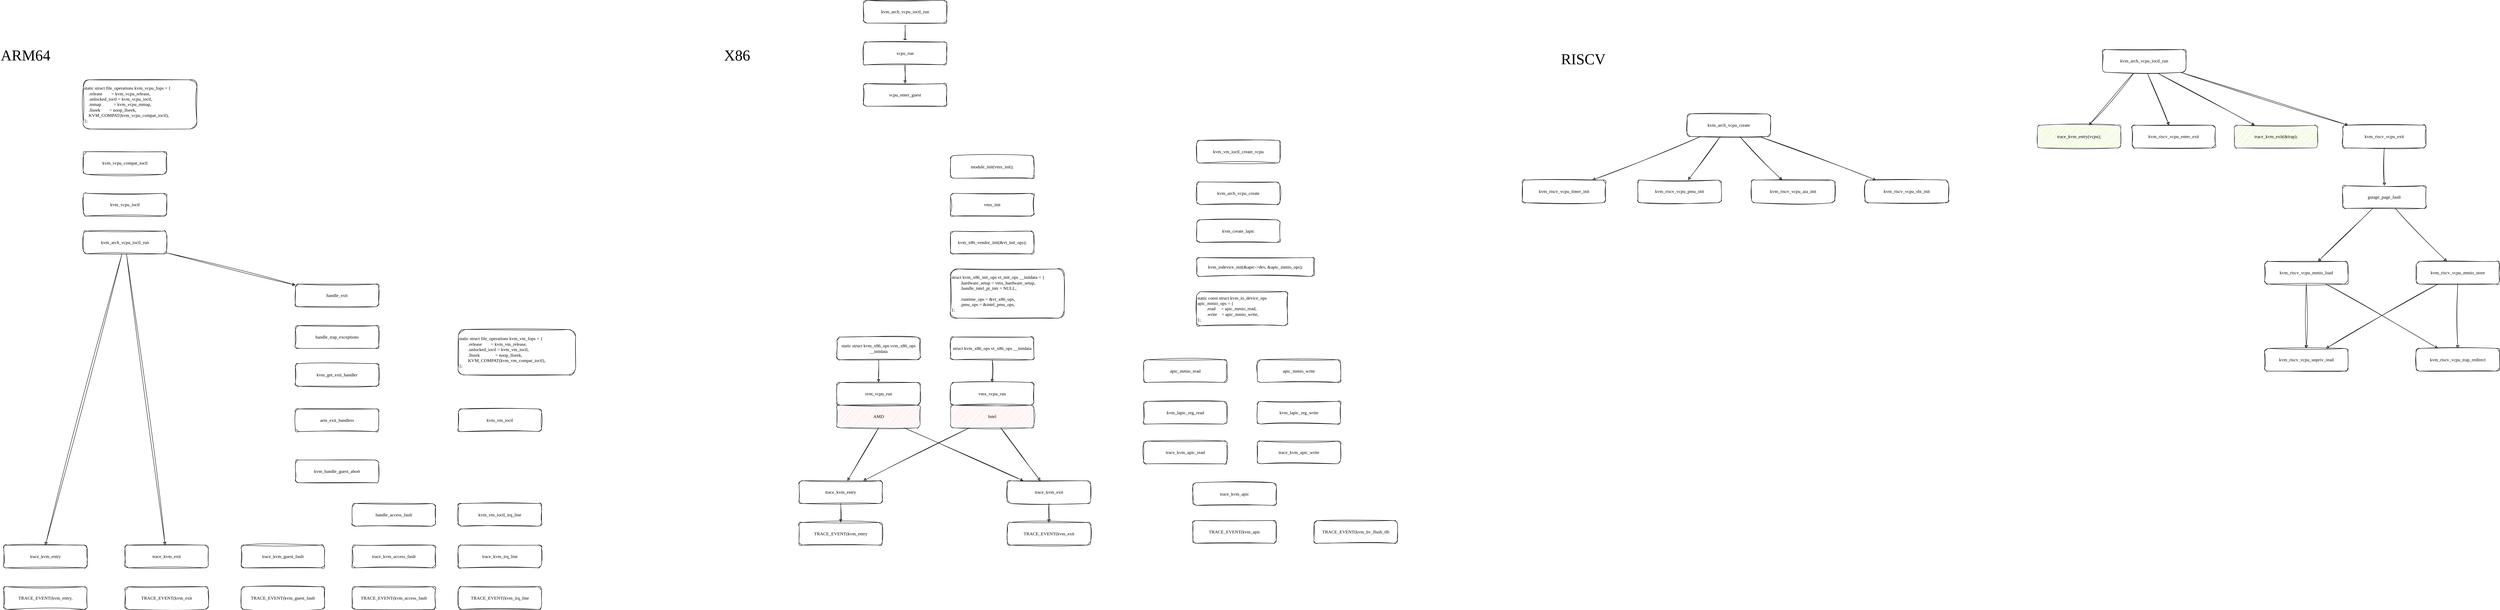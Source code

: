 <mxfile version="24.6.1" type="device">
  <diagram name="第 1 页" id="_nb8rTLpBzsylu5gbivW">
    <mxGraphModel dx="1384" dy="2230" grid="1" gridSize="10" guides="1" tooltips="1" connect="1" arrows="1" fold="1" page="1" pageScale="1" pageWidth="827" pageHeight="1169" math="0" shadow="0">
      <root>
        <mxCell id="0" />
        <mxCell id="1" parent="0" />
        <mxCell id="QqPokUQeXfg9BLI1vx3y-1" value="TRACE_EVENT(kvm_entry," style="rounded=1;whiteSpace=wrap;html=1;sketch=1;curveFitting=1;jiggle=2;fontFamily=Comic Sans MS;" parent="1" vertex="1">
          <mxGeometry x="220" y="1480" width="220" height="60" as="geometry" />
        </mxCell>
        <mxCell id="QqPokUQeXfg9BLI1vx3y-2" value="&lt;font style=&quot;font-size: 40px;&quot;&gt;ARM64&lt;/font&gt;" style="text;html=1;align=left;verticalAlign=middle;whiteSpace=wrap;rounded=0;sketch=1;curveFitting=1;jiggle=2;fontFamily=Comic Sans MS;" parent="1" vertex="1">
          <mxGeometry x="210" y="30" width="190" height="90" as="geometry" />
        </mxCell>
        <mxCell id="QqPokUQeXfg9BLI1vx3y-4" value="trace_kvm_entry" style="rounded=1;whiteSpace=wrap;html=1;sketch=1;curveFitting=1;jiggle=2;fontFamily=Comic Sans MS;" parent="1" vertex="1">
          <mxGeometry x="220" y="1370" width="220" height="60" as="geometry" />
        </mxCell>
        <mxCell id="QqPokUQeXfg9BLI1vx3y-5" value="kvm_arch_vcpu_ioctl_run" style="rounded=1;whiteSpace=wrap;html=1;sketch=1;curveFitting=1;jiggle=2;fontFamily=Comic Sans MS;" parent="1" vertex="1">
          <mxGeometry x="430" y="540" width="220" height="60" as="geometry" />
        </mxCell>
        <mxCell id="QqPokUQeXfg9BLI1vx3y-6" value="kvm_vcpu_ioctl" style="rounded=1;whiteSpace=wrap;html=1;sketch=1;curveFitting=1;jiggle=2;fontFamily=Comic Sans MS;" parent="1" vertex="1">
          <mxGeometry x="430" y="440" width="220" height="60" as="geometry" />
        </mxCell>
        <mxCell id="y0XvgrbyO9hSrtBjP3lF-1" value="TRACE_EVENT(kvm_exit" style="rounded=1;whiteSpace=wrap;html=1;sketch=1;curveFitting=1;jiggle=2;fontFamily=Comic Sans MS;" parent="1" vertex="1">
          <mxGeometry x="540" y="1480" width="220" height="60" as="geometry" />
        </mxCell>
        <mxCell id="y0XvgrbyO9hSrtBjP3lF-2" value="TRACE_EVENT(kvm_guest_fault" style="rounded=1;whiteSpace=wrap;html=1;sketch=1;curveFitting=1;jiggle=2;fontFamily=Comic Sans MS;" parent="1" vertex="1">
          <mxGeometry x="847" y="1480" width="220" height="60" as="geometry" />
        </mxCell>
        <mxCell id="y0XvgrbyO9hSrtBjP3lF-3" value="TRACE_EVENT(kvm_access_fault" style="rounded=1;whiteSpace=wrap;html=1;sketch=1;curveFitting=1;jiggle=2;fontFamily=Comic Sans MS;" parent="1" vertex="1">
          <mxGeometry x="1140" y="1480" width="220" height="60" as="geometry" />
        </mxCell>
        <mxCell id="wdHVBlx0DaaKpNPY-EDg-1" value="TRACE_EVENT(kvm_irq_line" style="rounded=1;whiteSpace=wrap;html=1;sketch=1;curveFitting=1;jiggle=2;fontFamily=Comic Sans MS;" parent="1" vertex="1">
          <mxGeometry x="1420" y="1480" width="220" height="60" as="geometry" />
        </mxCell>
        <mxCell id="wdHVBlx0DaaKpNPY-EDg-2" value="trace_kvm_exit" style="rounded=1;whiteSpace=wrap;html=1;sketch=1;curveFitting=1;jiggle=2;fontFamily=Comic Sans MS;" parent="1" vertex="1">
          <mxGeometry x="540" y="1370" width="220" height="60" as="geometry" />
        </mxCell>
        <mxCell id="SpZ-uB6TPzSpprwbzY7s-1" value="kvm_handle_guest_abort" style="rounded=1;whiteSpace=wrap;html=1;sketch=1;curveFitting=1;jiggle=2;fontFamily=Comic Sans MS;" vertex="1" parent="1">
          <mxGeometry x="990" y="1145" width="220" height="60" as="geometry" />
        </mxCell>
        <mxCell id="SpZ-uB6TPzSpprwbzY7s-2" value="arm_exit_handlers" style="rounded=1;whiteSpace=wrap;html=1;sketch=1;curveFitting=1;jiggle=2;fontFamily=Comic Sans MS;" vertex="1" parent="1">
          <mxGeometry x="990" y="1010" width="220" height="60" as="geometry" />
        </mxCell>
        <mxCell id="SpZ-uB6TPzSpprwbzY7s-3" value="trace_kvm_guest_fault" style="rounded=1;whiteSpace=wrap;html=1;sketch=1;curveFitting=1;jiggle=2;fontFamily=Comic Sans MS;" vertex="1" parent="1">
          <mxGeometry x="847" y="1370" width="220" height="60" as="geometry" />
        </mxCell>
        <mxCell id="SpZ-uB6TPzSpprwbzY7s-4" value="trace_kvm_access_fault" style="rounded=1;whiteSpace=wrap;html=1;sketch=1;curveFitting=1;jiggle=2;fontFamily=Comic Sans MS;" vertex="1" parent="1">
          <mxGeometry x="1140" y="1370" width="220" height="60" as="geometry" />
        </mxCell>
        <mxCell id="SpZ-uB6TPzSpprwbzY7s-6" value="handle_access_fault" style="rounded=1;whiteSpace=wrap;html=1;sketch=1;curveFitting=1;jiggle=2;fontFamily=Comic Sans MS;" vertex="1" parent="1">
          <mxGeometry x="1140" y="1260" width="220" height="60" as="geometry" />
        </mxCell>
        <mxCell id="SpZ-uB6TPzSpprwbzY7s-7" value="trace_kvm_irq_line" style="rounded=1;whiteSpace=wrap;html=1;sketch=1;curveFitting=1;jiggle=2;fontFamily=Comic Sans MS;" vertex="1" parent="1">
          <mxGeometry x="1420" y="1370" width="220" height="60" as="geometry" />
        </mxCell>
        <mxCell id="SpZ-uB6TPzSpprwbzY7s-8" value="kvm_vm_ioctl_irq_line" style="rounded=1;whiteSpace=wrap;html=1;sketch=1;curveFitting=1;jiggle=2;fontFamily=Comic Sans MS;" vertex="1" parent="1">
          <mxGeometry x="1420" y="1260" width="220" height="60" as="geometry" />
        </mxCell>
        <mxCell id="SpZ-uB6TPzSpprwbzY7s-9" value="kvm_vm_ioctl" style="rounded=1;whiteSpace=wrap;html=1;sketch=1;curveFitting=1;jiggle=2;fontFamily=Comic Sans MS;" vertex="1" parent="1">
          <mxGeometry x="1420" y="1010" width="220" height="60" as="geometry" />
        </mxCell>
        <mxCell id="SpZ-uB6TPzSpprwbzY7s-10" value="kvm_vcpu_compat_ioctl" style="rounded=1;whiteSpace=wrap;html=1;sketch=1;curveFitting=1;jiggle=2;fontFamily=Comic Sans MS;" vertex="1" parent="1">
          <mxGeometry x="430" y="330" width="220" height="60" as="geometry" />
        </mxCell>
        <mxCell id="SpZ-uB6TPzSpprwbzY7s-11" value="&lt;div&gt;static struct file_operations kvm_vm_fops = {&lt;/div&gt;&lt;div&gt;&lt;span style=&quot;white-space: normal;&quot;&gt;&lt;span style=&quot;white-space:pre&quot;&gt;&#x9;&lt;/span&gt;.release&amp;nbsp; &amp;nbsp; &amp;nbsp; &amp;nbsp; = kvm_vm_release,&lt;/span&gt;&lt;/div&gt;&lt;div&gt;&lt;span style=&quot;white-space: normal;&quot;&gt;&lt;span style=&quot;white-space:pre&quot;&gt;&#x9;&lt;/span&gt;.unlocked_ioctl = kvm_vm_ioctl,&lt;/span&gt;&lt;/div&gt;&lt;div&gt;&lt;span style=&quot;white-space: normal;&quot;&gt;&lt;span style=&quot;white-space:pre&quot;&gt;&#x9;&lt;/span&gt;.llseek&lt;span style=&quot;white-space:pre&quot;&gt;&#x9;&#x9;&lt;/span&gt;= noop_llseek,&lt;/span&gt;&lt;/div&gt;&lt;div&gt;&lt;span style=&quot;white-space: normal;&quot;&gt;&lt;span style=&quot;white-space:pre&quot;&gt;&#x9;&lt;/span&gt;KVM_COMPAT(kvm_vm_compat_ioctl),&lt;/span&gt;&lt;/div&gt;&lt;div&gt;};&lt;/div&gt;" style="rounded=1;whiteSpace=wrap;html=1;sketch=1;curveFitting=1;jiggle=2;fontFamily=Comic Sans MS;align=left;" vertex="1" parent="1">
          <mxGeometry x="1420" y="800" width="310" height="120" as="geometry" />
        </mxCell>
        <mxCell id="SpZ-uB6TPzSpprwbzY7s-13" value="static struct file_operations kvm_vcpu_fops = {&#xa;&amp;nbsp;&amp;nbsp;&amp;nbsp;&amp;nbsp;.release&amp;nbsp; &amp;nbsp; &amp;nbsp; &amp;nbsp; = kvm_vcpu_release,&#xa;&amp;nbsp;&amp;nbsp;&amp;nbsp;&amp;nbsp;.unlocked_ioctl = kvm_vcpu_ioctl,&#xa;&amp;nbsp;&amp;nbsp;&amp;nbsp;&amp;nbsp;.mmap&amp;nbsp; &amp;nbsp; &amp;nbsp; &amp;nbsp; &amp;nbsp; &amp;nbsp;= kvm_vcpu_mmap,&#xa;&amp;nbsp;&amp;nbsp;&amp;nbsp;&amp;nbsp;.llseek&amp;nbsp;&amp;nbsp;&amp;nbsp;&amp;nbsp;&amp;nbsp;&amp;nbsp;&amp;nbsp;&amp;nbsp;= noop_llseek,&#xa;&amp;nbsp;&amp;nbsp;&amp;nbsp;&amp;nbsp;KVM_COMPAT(kvm_vcpu_compat_ioctl),&#xa;};" style="rounded=1;whiteSpace=wrap;html=1;sketch=1;curveFitting=1;jiggle=2;fontFamily=Comic Sans MS;align=left;" vertex="1" parent="1">
          <mxGeometry x="430" y="140" width="300" height="130" as="geometry" />
        </mxCell>
        <mxCell id="SpZ-uB6TPzSpprwbzY7s-14" value="kvm_get_exit_handler" style="rounded=1;whiteSpace=wrap;html=1;sketch=1;curveFitting=1;jiggle=2;fontFamily=Comic Sans MS;" vertex="1" parent="1">
          <mxGeometry x="990" y="890" width="220" height="60" as="geometry" />
        </mxCell>
        <mxCell id="SpZ-uB6TPzSpprwbzY7s-15" value="handle_trap_exceptions" style="rounded=1;whiteSpace=wrap;html=1;sketch=1;curveFitting=1;jiggle=2;fontFamily=Comic Sans MS;" vertex="1" parent="1">
          <mxGeometry x="990" y="790" width="220" height="60" as="geometry" />
        </mxCell>
        <mxCell id="SpZ-uB6TPzSpprwbzY7s-16" value="handle_exit" style="rounded=1;whiteSpace=wrap;html=1;sketch=1;curveFitting=1;jiggle=2;fontFamily=Comic Sans MS;" vertex="1" parent="1">
          <mxGeometry x="990" y="680" width="220" height="60" as="geometry" />
        </mxCell>
        <mxCell id="SpZ-uB6TPzSpprwbzY7s-18" value="&lt;span style=&quot;font-size: 40px;&quot;&gt;X86&lt;/span&gt;" style="text;html=1;align=left;verticalAlign=middle;whiteSpace=wrap;rounded=0;sketch=1;curveFitting=1;jiggle=2;fontFamily=Comic Sans MS;" vertex="1" parent="1">
          <mxGeometry x="2120" y="30" width="190" height="90" as="geometry" />
        </mxCell>
        <mxCell id="SpZ-uB6TPzSpprwbzY7s-20" value="TRACE_EVENT(kvm_exit" style="rounded=1;whiteSpace=wrap;html=1;sketch=1;curveFitting=1;jiggle=2;fontFamily=Comic Sans MS;" vertex="1" parent="1">
          <mxGeometry x="2870" y="1310" width="220" height="60" as="geometry" />
        </mxCell>
        <mxCell id="SpZ-uB6TPzSpprwbzY7s-21" value="TRACE_EVENT(kvm_entry" style="rounded=1;whiteSpace=wrap;html=1;sketch=1;curveFitting=1;jiggle=2;fontFamily=Comic Sans MS;" vertex="1" parent="1">
          <mxGeometry x="2320" y="1310" width="220" height="60" as="geometry" />
        </mxCell>
        <mxCell id="SpZ-uB6TPzSpprwbzY7s-22" value="trace_kvm_entry" style="rounded=1;whiteSpace=wrap;html=1;sketch=1;curveFitting=1;jiggle=2;fontFamily=Comic Sans MS;" vertex="1" parent="1">
          <mxGeometry x="2320" y="1200" width="220" height="60" as="geometry" />
        </mxCell>
        <mxCell id="SpZ-uB6TPzSpprwbzY7s-23" value="vmx_vcpu_run" style="rounded=1;whiteSpace=wrap;html=1;sketch=1;curveFitting=1;jiggle=2;fontFamily=Comic Sans MS;" vertex="1" parent="1">
          <mxGeometry x="2720" y="940" width="220" height="60" as="geometry" />
        </mxCell>
        <mxCell id="SpZ-uB6TPzSpprwbzY7s-24" value="svm_vcpu_run" style="rounded=1;whiteSpace=wrap;html=1;sketch=1;curveFitting=1;jiggle=2;fontFamily=Comic Sans MS;" vertex="1" parent="1">
          <mxGeometry x="2420" y="940" width="220" height="60" as="geometry" />
        </mxCell>
        <mxCell id="SpZ-uB6TPzSpprwbzY7s-25" value="struct kvm_x86_ops vt_x86_ops __initdata" style="rounded=1;whiteSpace=wrap;html=1;sketch=1;curveFitting=1;jiggle=2;fontFamily=Comic Sans MS;" vertex="1" parent="1">
          <mxGeometry x="2720" y="820" width="220" height="60" as="geometry" />
        </mxCell>
        <mxCell id="SpZ-uB6TPzSpprwbzY7s-26" value="static struct kvm_x86_ops svm_x86_ops __initdata" style="rounded=1;whiteSpace=wrap;html=1;sketch=1;curveFitting=1;jiggle=2;fontFamily=Comic Sans MS;" vertex="1" parent="1">
          <mxGeometry x="2420" y="820" width="220" height="60" as="geometry" />
        </mxCell>
        <mxCell id="SpZ-uB6TPzSpprwbzY7s-31" style="rounded=0;orthogonalLoop=1;jettySize=auto;html=1;sketch=1;curveFitting=1;jiggle=2;" edge="1" parent="1" source="SpZ-uB6TPzSpprwbzY7s-27" target="SpZ-uB6TPzSpprwbzY7s-29">
          <mxGeometry relative="1" as="geometry" />
        </mxCell>
        <mxCell id="SpZ-uB6TPzSpprwbzY7s-27" value="AMD" style="rounded=1;whiteSpace=wrap;html=1;sketch=1;curveFitting=1;jiggle=2;fontFamily=Comic Sans MS;fillColor=#ffcccc;strokeColor=#36393d;" vertex="1" parent="1">
          <mxGeometry x="2420" y="1000" width="220" height="60" as="geometry" />
        </mxCell>
        <mxCell id="SpZ-uB6TPzSpprwbzY7s-28" value="Intel" style="rounded=1;whiteSpace=wrap;html=1;sketch=1;curveFitting=1;jiggle=2;fontFamily=Comic Sans MS;fillColor=#ffcccc;strokeColor=#36393d;" vertex="1" parent="1">
          <mxGeometry x="2720" y="1000" width="220" height="60" as="geometry" />
        </mxCell>
        <mxCell id="SpZ-uB6TPzSpprwbzY7s-29" value="trace_kvm_exit" style="rounded=1;whiteSpace=wrap;html=1;sketch=1;curveFitting=1;jiggle=2;fontFamily=Comic Sans MS;" vertex="1" parent="1">
          <mxGeometry x="2870" y="1200" width="220" height="60" as="geometry" />
        </mxCell>
        <mxCell id="SpZ-uB6TPzSpprwbzY7s-32" style="rounded=0;orthogonalLoop=1;jettySize=auto;html=1;exitX=0.5;exitY=1;exitDx=0;exitDy=0;sketch=1;curveFitting=1;jiggle=2;" edge="1" parent="1" source="SpZ-uB6TPzSpprwbzY7s-27" target="SpZ-uB6TPzSpprwbzY7s-22">
          <mxGeometry relative="1" as="geometry">
            <mxPoint x="2608" y="1070" as="sourcePoint" />
            <mxPoint x="2923" y="1210" as="targetPoint" />
          </mxGeometry>
        </mxCell>
        <mxCell id="SpZ-uB6TPzSpprwbzY7s-33" style="rounded=0;orthogonalLoop=1;jettySize=auto;html=1;sketch=1;curveFitting=1;jiggle=2;" edge="1" parent="1" source="SpZ-uB6TPzSpprwbzY7s-28" target="SpZ-uB6TPzSpprwbzY7s-22">
          <mxGeometry relative="1" as="geometry">
            <mxPoint x="2540" y="1070" as="sourcePoint" />
            <mxPoint x="2458" y="1210" as="targetPoint" />
          </mxGeometry>
        </mxCell>
        <mxCell id="SpZ-uB6TPzSpprwbzY7s-34" style="rounded=0;orthogonalLoop=1;jettySize=auto;html=1;sketch=1;curveFitting=1;jiggle=2;" edge="1" parent="1" source="SpZ-uB6TPzSpprwbzY7s-28" target="SpZ-uB6TPzSpprwbzY7s-29">
          <mxGeometry relative="1" as="geometry">
            <mxPoint x="2780" y="1070" as="sourcePoint" />
            <mxPoint x="2500" y="1210" as="targetPoint" />
          </mxGeometry>
        </mxCell>
        <mxCell id="SpZ-uB6TPzSpprwbzY7s-35" style="rounded=0;orthogonalLoop=1;jettySize=auto;html=1;sketch=1;curveFitting=1;jiggle=2;" edge="1" parent="1" source="SpZ-uB6TPzSpprwbzY7s-22" target="SpZ-uB6TPzSpprwbzY7s-21">
          <mxGeometry relative="1" as="geometry">
            <mxPoint x="2870" y="1230" as="sourcePoint" />
            <mxPoint x="2590" y="1370" as="targetPoint" />
          </mxGeometry>
        </mxCell>
        <mxCell id="SpZ-uB6TPzSpprwbzY7s-36" style="rounded=0;orthogonalLoop=1;jettySize=auto;html=1;sketch=1;curveFitting=1;jiggle=2;" edge="1" parent="1" source="SpZ-uB6TPzSpprwbzY7s-29" target="SpZ-uB6TPzSpprwbzY7s-20">
          <mxGeometry relative="1" as="geometry">
            <mxPoint x="2440" y="1270" as="sourcePoint" />
            <mxPoint x="2440" y="1320" as="targetPoint" />
          </mxGeometry>
        </mxCell>
        <mxCell id="SpZ-uB6TPzSpprwbzY7s-37" style="rounded=0;orthogonalLoop=1;jettySize=auto;html=1;sketch=1;curveFitting=1;jiggle=2;" edge="1" parent="1" source="SpZ-uB6TPzSpprwbzY7s-25" target="SpZ-uB6TPzSpprwbzY7s-23">
          <mxGeometry relative="1" as="geometry">
            <mxPoint x="2990" y="1270" as="sourcePoint" />
            <mxPoint x="2990" y="1320" as="targetPoint" />
          </mxGeometry>
        </mxCell>
        <mxCell id="SpZ-uB6TPzSpprwbzY7s-38" style="rounded=0;orthogonalLoop=1;jettySize=auto;html=1;sketch=1;curveFitting=1;jiggle=2;" edge="1" parent="1" source="SpZ-uB6TPzSpprwbzY7s-26" target="SpZ-uB6TPzSpprwbzY7s-24">
          <mxGeometry relative="1" as="geometry">
            <mxPoint x="2840" y="890" as="sourcePoint" />
            <mxPoint x="2840" y="950" as="targetPoint" />
          </mxGeometry>
        </mxCell>
        <mxCell id="SpZ-uB6TPzSpprwbzY7s-39" style="rounded=0;orthogonalLoop=1;jettySize=auto;html=1;entryX=0.5;entryY=0;entryDx=0;entryDy=0;sketch=1;curveFitting=1;jiggle=2;" edge="1" parent="1" source="QqPokUQeXfg9BLI1vx3y-5" target="QqPokUQeXfg9BLI1vx3y-4">
          <mxGeometry relative="1" as="geometry">
            <mxPoint x="554" y="920" as="sourcePoint" />
            <mxPoint x="274" y="1060" as="targetPoint" />
          </mxGeometry>
        </mxCell>
        <mxCell id="SpZ-uB6TPzSpprwbzY7s-40" style="rounded=0;orthogonalLoop=1;jettySize=auto;html=1;sketch=1;curveFitting=1;jiggle=2;" edge="1" parent="1" source="QqPokUQeXfg9BLI1vx3y-5" target="wdHVBlx0DaaKpNPY-EDg-2">
          <mxGeometry relative="1" as="geometry">
            <mxPoint x="542" y="610" as="sourcePoint" />
            <mxPoint x="340" y="1380" as="targetPoint" />
          </mxGeometry>
        </mxCell>
        <mxCell id="SpZ-uB6TPzSpprwbzY7s-41" style="rounded=0;orthogonalLoop=1;jettySize=auto;html=1;sketch=1;curveFitting=1;jiggle=2;" edge="1" parent="1" source="QqPokUQeXfg9BLI1vx3y-5" target="SpZ-uB6TPzSpprwbzY7s-16">
          <mxGeometry relative="1" as="geometry">
            <mxPoint x="554" y="610" as="sourcePoint" />
            <mxPoint x="656" y="1380" as="targetPoint" />
          </mxGeometry>
        </mxCell>
        <mxCell id="SpZ-uB6TPzSpprwbzY7s-42" value="&lt;div&gt;struct kvm_x86_init_ops vt_init_ops __initdata = {&lt;/div&gt;&lt;div&gt;&lt;span style=&quot;white-space: normal;&quot;&gt;&lt;span style=&quot;white-space:pre&quot;&gt;&#x9;&lt;/span&gt;.hardware_setup = vmx_hardware_setup,&lt;/span&gt;&lt;/div&gt;&lt;div&gt;&lt;span style=&quot;white-space: normal;&quot;&gt;&lt;span style=&quot;white-space:pre&quot;&gt;&#x9;&lt;/span&gt;.handle_intel_pt_intr = NULL,&lt;/span&gt;&lt;/div&gt;&lt;div&gt;&lt;br&gt;&lt;/div&gt;&lt;div&gt;&lt;span style=&quot;white-space: normal;&quot;&gt;&lt;span style=&quot;white-space:pre&quot;&gt;&#x9;&lt;/span&gt;.runtime_ops = &amp;amp;vt_x86_ops,&lt;/span&gt;&lt;/div&gt;&lt;div&gt;&lt;span style=&quot;white-space: normal;&quot;&gt;&lt;span style=&quot;white-space:pre&quot;&gt;&#x9;&lt;/span&gt;.pmu_ops = &amp;amp;intel_pmu_ops,&lt;/span&gt;&lt;/div&gt;&lt;div&gt;};&lt;/div&gt;" style="rounded=1;whiteSpace=wrap;html=1;sketch=1;curveFitting=1;jiggle=2;fontFamily=Comic Sans MS;align=left;" vertex="1" parent="1">
          <mxGeometry x="2720" y="640" width="300" height="130" as="geometry" />
        </mxCell>
        <mxCell id="SpZ-uB6TPzSpprwbzY7s-43" value="vmx_init" style="rounded=1;whiteSpace=wrap;html=1;sketch=1;curveFitting=1;jiggle=2;fontFamily=Comic Sans MS;" vertex="1" parent="1">
          <mxGeometry x="2720" y="440" width="220" height="60" as="geometry" />
        </mxCell>
        <mxCell id="SpZ-uB6TPzSpprwbzY7s-44" value="module_init(vmx_init);" style="rounded=1;whiteSpace=wrap;html=1;sketch=1;curveFitting=1;jiggle=2;fontFamily=Comic Sans MS;" vertex="1" parent="1">
          <mxGeometry x="2720" y="340" width="220" height="60" as="geometry" />
        </mxCell>
        <mxCell id="SpZ-uB6TPzSpprwbzY7s-45" value="kvm_x86_vendor_init(&amp;amp;vt_init_ops);" style="rounded=1;whiteSpace=wrap;html=1;sketch=1;curveFitting=1;jiggle=2;fontFamily=Comic Sans MS;" vertex="1" parent="1">
          <mxGeometry x="2720" y="540" width="220" height="60" as="geometry" />
        </mxCell>
        <mxCell id="SpZ-uB6TPzSpprwbzY7s-49" style="edgeStyle=orthogonalEdgeStyle;rounded=0;orthogonalLoop=1;jettySize=auto;html=1;sketch=1;curveFitting=1;jiggle=2;" edge="1" parent="1" source="SpZ-uB6TPzSpprwbzY7s-46" target="SpZ-uB6TPzSpprwbzY7s-47">
          <mxGeometry relative="1" as="geometry" />
        </mxCell>
        <mxCell id="SpZ-uB6TPzSpprwbzY7s-46" value="kvm_arch_vcpu_ioctl_run" style="rounded=1;whiteSpace=wrap;html=1;sketch=1;curveFitting=1;jiggle=2;fontFamily=Comic Sans MS;" vertex="1" parent="1">
          <mxGeometry x="2490" y="-70" width="220" height="60" as="geometry" />
        </mxCell>
        <mxCell id="SpZ-uB6TPzSpprwbzY7s-50" style="edgeStyle=orthogonalEdgeStyle;rounded=0;orthogonalLoop=1;jettySize=auto;html=1;sketch=1;curveFitting=1;jiggle=2;" edge="1" parent="1" source="SpZ-uB6TPzSpprwbzY7s-47" target="SpZ-uB6TPzSpprwbzY7s-48">
          <mxGeometry relative="1" as="geometry" />
        </mxCell>
        <mxCell id="SpZ-uB6TPzSpprwbzY7s-47" value="vcpu_run" style="rounded=1;whiteSpace=wrap;html=1;sketch=1;curveFitting=1;jiggle=2;fontFamily=Comic Sans MS;" vertex="1" parent="1">
          <mxGeometry x="2490" y="40" width="220" height="60" as="geometry" />
        </mxCell>
        <mxCell id="SpZ-uB6TPzSpprwbzY7s-48" value="vcpu_enter_guest" style="rounded=1;whiteSpace=wrap;html=1;sketch=1;curveFitting=1;jiggle=2;fontFamily=Comic Sans MS;" vertex="1" parent="1">
          <mxGeometry x="2490" y="150" width="220" height="60" as="geometry" />
        </mxCell>
        <mxCell id="SpZ-uB6TPzSpprwbzY7s-51" value="TRACE_EVENT(kvm_apic" style="rounded=1;whiteSpace=wrap;html=1;sketch=1;curveFitting=1;jiggle=2;fontFamily=Comic Sans MS;" vertex="1" parent="1">
          <mxGeometry x="3360" y="1305" width="220" height="60" as="geometry" />
        </mxCell>
        <mxCell id="SpZ-uB6TPzSpprwbzY7s-52" value="TRACE_EVENT(kvm_hv_flush_tlb" style="rounded=1;whiteSpace=wrap;html=1;sketch=1;curveFitting=1;jiggle=2;fontFamily=Comic Sans MS;" vertex="1" parent="1">
          <mxGeometry x="3680" y="1305" width="220" height="60" as="geometry" />
        </mxCell>
        <mxCell id="SpZ-uB6TPzSpprwbzY7s-53" value="trace_kvm_apic" style="rounded=1;whiteSpace=wrap;html=1;sketch=1;curveFitting=1;jiggle=2;fontFamily=Comic Sans MS;" vertex="1" parent="1">
          <mxGeometry x="3360" y="1205" width="220" height="60" as="geometry" />
        </mxCell>
        <mxCell id="SpZ-uB6TPzSpprwbzY7s-54" value="trace_kvm_apic_read" style="rounded=1;whiteSpace=wrap;html=1;sketch=1;curveFitting=1;jiggle=2;fontFamily=Comic Sans MS;" vertex="1" parent="1">
          <mxGeometry x="3230" y="1095" width="220" height="60" as="geometry" />
        </mxCell>
        <mxCell id="SpZ-uB6TPzSpprwbzY7s-55" value="trace_kvm_apic_write" style="rounded=1;whiteSpace=wrap;html=1;sketch=1;curveFitting=1;jiggle=2;fontFamily=Comic Sans MS;" vertex="1" parent="1">
          <mxGeometry x="3530" y="1095" width="220" height="60" as="geometry" />
        </mxCell>
        <mxCell id="SpZ-uB6TPzSpprwbzY7s-56" value="kvm_lapic_reg_read" style="rounded=1;whiteSpace=wrap;html=1;sketch=1;curveFitting=1;jiggle=2;fontFamily=Comic Sans MS;" vertex="1" parent="1">
          <mxGeometry x="3230" y="990" width="220" height="60" as="geometry" />
        </mxCell>
        <mxCell id="SpZ-uB6TPzSpprwbzY7s-57" value="kvm_lapic_reg_write" style="rounded=1;whiteSpace=wrap;html=1;sketch=1;curveFitting=1;jiggle=2;fontFamily=Comic Sans MS;" vertex="1" parent="1">
          <mxGeometry x="3530" y="990" width="220" height="60" as="geometry" />
        </mxCell>
        <mxCell id="SpZ-uB6TPzSpprwbzY7s-58" value="apic_mmio_read" style="rounded=1;whiteSpace=wrap;html=1;sketch=1;curveFitting=1;jiggle=2;fontFamily=Comic Sans MS;" vertex="1" parent="1">
          <mxGeometry x="3230" y="880" width="220" height="60" as="geometry" />
        </mxCell>
        <mxCell id="SpZ-uB6TPzSpprwbzY7s-59" value="&lt;div&gt;static const struct kvm_io_device_ops apic_mmio_ops = {&lt;/div&gt;&lt;div&gt;&lt;span style=&quot;white-space: normal;&quot;&gt;&lt;span style=&quot;white-space:pre&quot;&gt;&#x9;&lt;/span&gt;.read&amp;nbsp; &amp;nbsp; &amp;nbsp;= apic_mmio_read,&lt;/span&gt;&lt;/div&gt;&lt;div&gt;&lt;span style=&quot;white-space: normal;&quot;&gt;&lt;span style=&quot;white-space:pre&quot;&gt;&#x9;&lt;/span&gt;.write&amp;nbsp; &amp;nbsp; = apic_mmio_write,&lt;/span&gt;&lt;/div&gt;&lt;div&gt;};&lt;/div&gt;" style="rounded=1;whiteSpace=wrap;html=1;sketch=1;curveFitting=1;jiggle=2;fontFamily=Comic Sans MS;align=left;arcSize=10;" vertex="1" parent="1">
          <mxGeometry x="3370" y="700" width="240" height="90" as="geometry" />
        </mxCell>
        <mxCell id="SpZ-uB6TPzSpprwbzY7s-60" value="&lt;span style=&quot;text-align: left;&quot;&gt;apic_mmio_write&lt;/span&gt;" style="rounded=1;whiteSpace=wrap;html=1;sketch=1;curveFitting=1;jiggle=2;fontFamily=Comic Sans MS;" vertex="1" parent="1">
          <mxGeometry x="3530" y="880" width="220" height="60" as="geometry" />
        </mxCell>
        <mxCell id="SpZ-uB6TPzSpprwbzY7s-62" value="kvm_create_lapic" style="rounded=1;whiteSpace=wrap;html=1;sketch=1;curveFitting=1;jiggle=2;fontFamily=Comic Sans MS;" vertex="1" parent="1">
          <mxGeometry x="3370" y="510" width="220" height="60" as="geometry" />
        </mxCell>
        <mxCell id="SpZ-uB6TPzSpprwbzY7s-63" value="&lt;div&gt;&lt;span style=&quot;white-space: normal;&quot;&gt;kvm_iodevice_init(&amp;amp;apic-&amp;gt;dev, &amp;amp;apic_mmio_ops);&lt;/span&gt;&lt;/div&gt;" style="rounded=1;whiteSpace=wrap;html=1;sketch=1;curveFitting=1;jiggle=2;fontFamily=Comic Sans MS;" vertex="1" parent="1">
          <mxGeometry x="3370" y="610" width="310" height="50" as="geometry" />
        </mxCell>
        <mxCell id="SpZ-uB6TPzSpprwbzY7s-64" value="kvm_arch_vcpu_create" style="rounded=1;whiteSpace=wrap;html=1;sketch=1;curveFitting=1;jiggle=2;fontFamily=Comic Sans MS;" vertex="1" parent="1">
          <mxGeometry x="3370" y="410" width="220" height="60" as="geometry" />
        </mxCell>
        <mxCell id="SpZ-uB6TPzSpprwbzY7s-65" value="kvm_vm_ioctl_create_vcpu" style="rounded=1;whiteSpace=wrap;html=1;sketch=1;curveFitting=1;jiggle=2;fontFamily=Comic Sans MS;" vertex="1" parent="1">
          <mxGeometry x="3370" y="300" width="220" height="60" as="geometry" />
        </mxCell>
        <mxCell id="SpZ-uB6TPzSpprwbzY7s-66" value="&lt;span style=&quot;font-size: 40px;&quot;&gt;RISCV&lt;/span&gt;" style="text;html=1;align=left;verticalAlign=middle;whiteSpace=wrap;rounded=0;sketch=1;curveFitting=1;jiggle=2;fontFamily=Comic Sans MS;" vertex="1" parent="1">
          <mxGeometry x="4330" y="40" width="190" height="90" as="geometry" />
        </mxCell>
        <mxCell id="SpZ-uB6TPzSpprwbzY7s-67" value="kvm_arch_vcpu_create" style="rounded=1;whiteSpace=wrap;html=1;sketch=1;curveFitting=1;jiggle=2;fontFamily=Comic Sans MS;" vertex="1" parent="1">
          <mxGeometry x="4665" y="230" width="220" height="60" as="geometry" />
        </mxCell>
        <mxCell id="SpZ-uB6TPzSpprwbzY7s-68" value="kvm_riscv_vcpu_timer_init" style="rounded=1;whiteSpace=wrap;html=1;sketch=1;curveFitting=1;jiggle=2;fontFamily=Comic Sans MS;" vertex="1" parent="1">
          <mxGeometry x="4230" y="405" width="220" height="60" as="geometry" />
        </mxCell>
        <mxCell id="SpZ-uB6TPzSpprwbzY7s-69" value="kvm_riscv_vcpu_pmu_init" style="rounded=1;whiteSpace=wrap;html=1;sketch=1;curveFitting=1;jiggle=2;fontFamily=Comic Sans MS;" vertex="1" parent="1">
          <mxGeometry x="4535" y="405" width="220" height="60" as="geometry" />
        </mxCell>
        <mxCell id="SpZ-uB6TPzSpprwbzY7s-70" value="kvm_riscv_vcpu_aia_init" style="rounded=1;whiteSpace=wrap;html=1;sketch=1;curveFitting=1;jiggle=2;fontFamily=Comic Sans MS;" vertex="1" parent="1">
          <mxGeometry x="4835" y="405" width="220" height="60" as="geometry" />
        </mxCell>
        <mxCell id="SpZ-uB6TPzSpprwbzY7s-71" value="kvm_riscv_vcpu_sbi_init" style="rounded=1;whiteSpace=wrap;html=1;sketch=1;curveFitting=1;jiggle=2;fontFamily=Comic Sans MS;" vertex="1" parent="1">
          <mxGeometry x="5135" y="405" width="220" height="60" as="geometry" />
        </mxCell>
        <mxCell id="SpZ-uB6TPzSpprwbzY7s-79" style="rounded=0;orthogonalLoop=1;jettySize=auto;html=1;sketch=1;curveFitting=1;jiggle=2;" edge="1" parent="1" source="SpZ-uB6TPzSpprwbzY7s-72" target="SpZ-uB6TPzSpprwbzY7s-74">
          <mxGeometry relative="1" as="geometry" />
        </mxCell>
        <mxCell id="SpZ-uB6TPzSpprwbzY7s-72" value="kvm_arch_vcpu_ioctl_run" style="rounded=1;whiteSpace=wrap;html=1;sketch=1;curveFitting=1;jiggle=2;fontFamily=Comic Sans MS;" vertex="1" parent="1">
          <mxGeometry x="5762" y="60" width="220" height="60" as="geometry" />
        </mxCell>
        <mxCell id="SpZ-uB6TPzSpprwbzY7s-73" value="kvm_riscv_vcpu_enter_exit" style="rounded=1;whiteSpace=wrap;html=1;sketch=1;curveFitting=1;jiggle=2;fontFamily=Comic Sans MS;" vertex="1" parent="1">
          <mxGeometry x="5840" y="260" width="220" height="60" as="geometry" />
        </mxCell>
        <mxCell id="SpZ-uB6TPzSpprwbzY7s-74" value="trace_kvm_entry(vcpu);" style="rounded=1;whiteSpace=wrap;html=1;sketch=1;curveFitting=1;jiggle=2;fontFamily=Comic Sans MS;fillColor=#cdeb8b;strokeColor=#36393d;" vertex="1" parent="1">
          <mxGeometry x="5590" y="260" width="220" height="60" as="geometry" />
        </mxCell>
        <mxCell id="SpZ-uB6TPzSpprwbzY7s-75" value="trace_kvm_exit(&amp;amp;trap);" style="rounded=1;whiteSpace=wrap;html=1;sketch=1;curveFitting=1;jiggle=2;fontFamily=Comic Sans MS;fillColor=#cdeb8b;strokeColor=#36393d;" vertex="1" parent="1">
          <mxGeometry x="6110" y="260" width="220" height="60" as="geometry" />
        </mxCell>
        <mxCell id="SpZ-uB6TPzSpprwbzY7s-88" style="edgeStyle=orthogonalEdgeStyle;rounded=0;orthogonalLoop=1;jettySize=auto;html=1;sketch=1;curveFitting=1;jiggle=2;" edge="1" parent="1" source="SpZ-uB6TPzSpprwbzY7s-77" target="SpZ-uB6TPzSpprwbzY7s-87">
          <mxGeometry relative="1" as="geometry" />
        </mxCell>
        <mxCell id="SpZ-uB6TPzSpprwbzY7s-77" value="kvm_riscv_vcpu_exit" style="rounded=1;whiteSpace=wrap;html=1;sketch=1;curveFitting=1;jiggle=2;fontFamily=Comic Sans MS;" vertex="1" parent="1">
          <mxGeometry x="6396" y="260" width="220" height="60" as="geometry" />
        </mxCell>
        <mxCell id="SpZ-uB6TPzSpprwbzY7s-80" style="rounded=0;orthogonalLoop=1;jettySize=auto;html=1;sketch=1;curveFitting=1;jiggle=2;exitX=0.541;exitY=1.069;exitDx=0;exitDy=0;exitPerimeter=0;" edge="1" parent="1" source="SpZ-uB6TPzSpprwbzY7s-72" target="SpZ-uB6TPzSpprwbzY7s-73">
          <mxGeometry relative="1" as="geometry">
            <mxPoint x="5921" y="130" as="sourcePoint" />
            <mxPoint x="6063" y="240" as="targetPoint" />
          </mxGeometry>
        </mxCell>
        <mxCell id="SpZ-uB6TPzSpprwbzY7s-81" style="rounded=0;orthogonalLoop=1;jettySize=auto;html=1;sketch=1;curveFitting=1;jiggle=2;exitX=0.667;exitY=1.054;exitDx=0;exitDy=0;exitPerimeter=0;" edge="1" parent="1" source="SpZ-uB6TPzSpprwbzY7s-72" target="SpZ-uB6TPzSpprwbzY7s-75">
          <mxGeometry relative="1" as="geometry">
            <mxPoint x="5906" y="130" as="sourcePoint" />
            <mxPoint x="6078" y="350" as="targetPoint" />
          </mxGeometry>
        </mxCell>
        <mxCell id="SpZ-uB6TPzSpprwbzY7s-82" style="rounded=0;orthogonalLoop=1;jettySize=auto;html=1;sketch=1;curveFitting=1;jiggle=2;" edge="1" parent="1" source="SpZ-uB6TPzSpprwbzY7s-72" target="SpZ-uB6TPzSpprwbzY7s-77">
          <mxGeometry relative="1" as="geometry">
            <mxPoint x="5906" y="130" as="sourcePoint" />
            <mxPoint x="6078" y="350" as="targetPoint" />
          </mxGeometry>
        </mxCell>
        <mxCell id="SpZ-uB6TPzSpprwbzY7s-83" style="rounded=0;orthogonalLoop=1;jettySize=auto;html=1;sketch=1;curveFitting=1;jiggle=2;" edge="1" parent="1" source="SpZ-uB6TPzSpprwbzY7s-67" target="SpZ-uB6TPzSpprwbzY7s-68">
          <mxGeometry relative="1" as="geometry">
            <mxPoint x="4570" y="360" as="sourcePoint" />
            <mxPoint x="4450" y="500" as="targetPoint" />
          </mxGeometry>
        </mxCell>
        <mxCell id="SpZ-uB6TPzSpprwbzY7s-84" style="rounded=0;orthogonalLoop=1;jettySize=auto;html=1;sketch=1;curveFitting=1;jiggle=2;" edge="1" parent="1" source="SpZ-uB6TPzSpprwbzY7s-67" target="SpZ-uB6TPzSpprwbzY7s-69">
          <mxGeometry relative="1" as="geometry">
            <mxPoint x="4710" y="300" as="sourcePoint" />
            <mxPoint x="4425" y="415" as="targetPoint" />
          </mxGeometry>
        </mxCell>
        <mxCell id="SpZ-uB6TPzSpprwbzY7s-85" style="rounded=0;orthogonalLoop=1;jettySize=auto;html=1;sketch=1;curveFitting=1;jiggle=2;" edge="1" parent="1" source="SpZ-uB6TPzSpprwbzY7s-67" target="SpZ-uB6TPzSpprwbzY7s-70">
          <mxGeometry relative="1" as="geometry">
            <mxPoint x="4763" y="300" as="sourcePoint" />
            <mxPoint x="4677" y="415" as="targetPoint" />
          </mxGeometry>
        </mxCell>
        <mxCell id="SpZ-uB6TPzSpprwbzY7s-86" style="rounded=0;orthogonalLoop=1;jettySize=auto;html=1;sketch=1;curveFitting=1;jiggle=2;" edge="1" parent="1" source="SpZ-uB6TPzSpprwbzY7s-67" target="SpZ-uB6TPzSpprwbzY7s-71">
          <mxGeometry relative="1" as="geometry">
            <mxPoint x="4814" y="300" as="sourcePoint" />
            <mxPoint x="4926" y="415" as="targetPoint" />
          </mxGeometry>
        </mxCell>
        <mxCell id="SpZ-uB6TPzSpprwbzY7s-87" value="gstage_page_fault" style="rounded=1;whiteSpace=wrap;html=1;sketch=1;curveFitting=1;jiggle=2;fontFamily=Comic Sans MS;" vertex="1" parent="1">
          <mxGeometry x="6396" y="420" width="220" height="60" as="geometry" />
        </mxCell>
        <mxCell id="SpZ-uB6TPzSpprwbzY7s-89" value="kvm_riscv_vcpu_mmio_load" style="rounded=1;whiteSpace=wrap;html=1;sketch=1;curveFitting=1;jiggle=2;fontFamily=Comic Sans MS;" vertex="1" parent="1">
          <mxGeometry x="6190" y="620" width="220" height="60" as="geometry" />
        </mxCell>
        <mxCell id="SpZ-uB6TPzSpprwbzY7s-90" value="kvm_riscv_vcpu_mmio_store" style="rounded=1;whiteSpace=wrap;html=1;sketch=1;curveFitting=1;jiggle=2;fontFamily=Comic Sans MS;" vertex="1" parent="1">
          <mxGeometry x="6590" y="620" width="220" height="60" as="geometry" />
        </mxCell>
        <mxCell id="SpZ-uB6TPzSpprwbzY7s-91" value="kvm_riscv_vcpu_unpriv_read" style="rounded=1;whiteSpace=wrap;html=1;sketch=1;curveFitting=1;jiggle=2;fontFamily=Comic Sans MS;" vertex="1" parent="1">
          <mxGeometry x="6190" y="850" width="220" height="60" as="geometry" />
        </mxCell>
        <mxCell id="SpZ-uB6TPzSpprwbzY7s-92" value="kvm_riscv_vcpu_trap_redirect" style="rounded=1;whiteSpace=wrap;html=1;sketch=1;curveFitting=1;jiggle=2;fontFamily=Comic Sans MS;" vertex="1" parent="1">
          <mxGeometry x="6590" y="850" width="220" height="60" as="geometry" />
        </mxCell>
        <mxCell id="SpZ-uB6TPzSpprwbzY7s-95" style="rounded=0;orthogonalLoop=1;jettySize=auto;html=1;sketch=1;curveFitting=1;jiggle=2;" edge="1" parent="1" source="SpZ-uB6TPzSpprwbzY7s-87" target="SpZ-uB6TPzSpprwbzY7s-89">
          <mxGeometry relative="1" as="geometry">
            <mxPoint x="5950" y="490" as="sourcePoint" />
            <mxPoint x="6394" y="630" as="targetPoint" />
          </mxGeometry>
        </mxCell>
        <mxCell id="SpZ-uB6TPzSpprwbzY7s-96" style="rounded=0;orthogonalLoop=1;jettySize=auto;html=1;sketch=1;curveFitting=1;jiggle=2;" edge="1" parent="1" source="SpZ-uB6TPzSpprwbzY7s-87" target="SpZ-uB6TPzSpprwbzY7s-90">
          <mxGeometry relative="1" as="geometry">
            <mxPoint x="6479" y="490" as="sourcePoint" />
            <mxPoint x="6297" y="640" as="targetPoint" />
          </mxGeometry>
        </mxCell>
        <mxCell id="SpZ-uB6TPzSpprwbzY7s-97" style="rounded=0;orthogonalLoop=1;jettySize=auto;html=1;sketch=1;curveFitting=1;jiggle=2;" edge="1" parent="1" source="SpZ-uB6TPzSpprwbzY7s-89" target="SpZ-uB6TPzSpprwbzY7s-91">
          <mxGeometry relative="1" as="geometry">
            <mxPoint x="6292" y="700" as="sourcePoint" />
            <mxPoint x="6110" y="850" as="targetPoint" />
          </mxGeometry>
        </mxCell>
        <mxCell id="SpZ-uB6TPzSpprwbzY7s-98" style="rounded=0;orthogonalLoop=1;jettySize=auto;html=1;sketch=1;curveFitting=1;jiggle=2;" edge="1" parent="1" source="SpZ-uB6TPzSpprwbzY7s-89" target="SpZ-uB6TPzSpprwbzY7s-92">
          <mxGeometry relative="1" as="geometry">
            <mxPoint x="6410.0" y="740" as="sourcePoint" />
            <mxPoint x="6264" y="860" as="targetPoint" />
          </mxGeometry>
        </mxCell>
        <mxCell id="SpZ-uB6TPzSpprwbzY7s-99" style="rounded=0;orthogonalLoop=1;jettySize=auto;html=1;sketch=1;curveFitting=1;jiggle=2;" edge="1" parent="1" source="SpZ-uB6TPzSpprwbzY7s-90" target="SpZ-uB6TPzSpprwbzY7s-91">
          <mxGeometry relative="1" as="geometry">
            <mxPoint x="6500" y="770" as="sourcePoint" />
            <mxPoint x="6500" y="940" as="targetPoint" />
          </mxGeometry>
        </mxCell>
        <mxCell id="SpZ-uB6TPzSpprwbzY7s-100" style="rounded=0;orthogonalLoop=1;jettySize=auto;html=1;sketch=1;curveFitting=1;jiggle=2;" edge="1" parent="1" source="SpZ-uB6TPzSpprwbzY7s-90" target="SpZ-uB6TPzSpprwbzY7s-92">
          <mxGeometry relative="1" as="geometry">
            <mxPoint x="6658" y="690" as="sourcePoint" />
            <mxPoint x="6362" y="860" as="targetPoint" />
          </mxGeometry>
        </mxCell>
      </root>
    </mxGraphModel>
  </diagram>
</mxfile>
